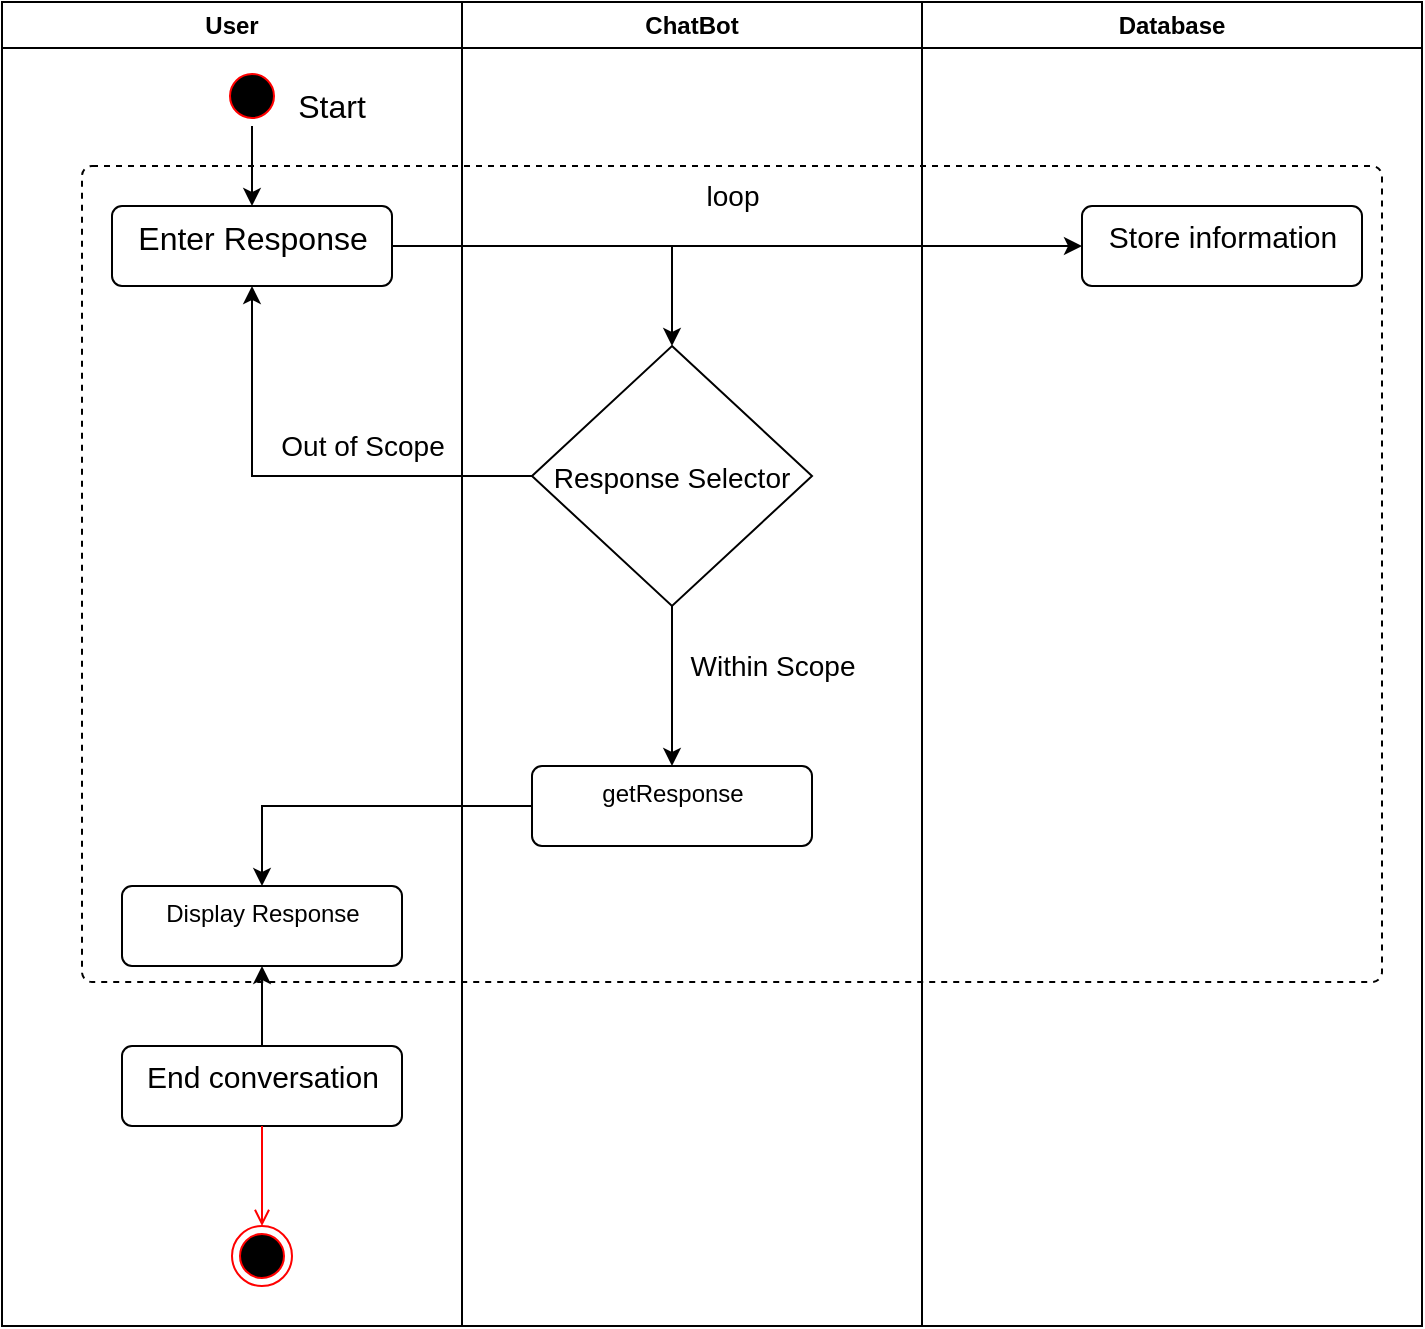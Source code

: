 <mxfile version="13.9.9" type="device"><diagram name="Page-1" id="e7e014a7-5840-1c2e-5031-d8a46d1fe8dd"><mxGraphModel dx="4340" dy="2510" grid="1" gridSize="10" guides="1" tooltips="1" connect="1" arrows="1" fold="1" page="1" pageScale="1" pageWidth="1169" pageHeight="826" background="#ffffff" math="0" shadow="0"><root><mxCell id="0"/><mxCell id="1" parent="0"/><mxCell id="2" value="User" style="swimlane;whiteSpace=wrap" parent="1" vertex="1"><mxGeometry x="240" y="128" width="230" height="662" as="geometry"/></mxCell><mxCell id="Gt_AEB_363nIi_9GTVxi-57" value="loop" style="html=1;align=center;verticalAlign=top;rounded=1;absoluteArcSize=1;arcSize=10;dashed=1;fontSize=14;" vertex="1" parent="2"><mxGeometry x="40" y="82" width="650" height="408" as="geometry"/></mxCell><mxCell id="Gt_AEB_363nIi_9GTVxi-43" style="edgeStyle=orthogonalEdgeStyle;rounded=0;orthogonalLoop=1;jettySize=auto;html=1;entryX=0.5;entryY=0;entryDx=0;entryDy=0;" edge="1" parent="2" source="5" target="Gt_AEB_363nIi_9GTVxi-41"><mxGeometry relative="1" as="geometry"><mxPoint x="120" y="62" as="sourcePoint"/></mxGeometry></mxCell><mxCell id="5" value="" style="ellipse;shape=startState;fillColor=#000000;strokeColor=#ff0000;" parent="2" vertex="1"><mxGeometry x="110" y="32" width="30" height="30" as="geometry"/></mxCell><mxCell id="Gt_AEB_363nIi_9GTVxi-41" value="&lt;font style=&quot;font-size: 16px&quot;&gt;Enter Response&lt;/font&gt;" style="html=1;align=center;verticalAlign=top;rounded=1;absoluteArcSize=1;arcSize=10;dashed=0;" vertex="1" parent="2"><mxGeometry x="55" y="102" width="140" height="40" as="geometry"/></mxCell><mxCell id="Gt_AEB_363nIi_9GTVxi-42" value="&lt;font style=&quot;font-size: 16px&quot;&gt;Start&lt;/font&gt;" style="text;html=1;strokeColor=none;fillColor=none;align=center;verticalAlign=middle;whiteSpace=wrap;rounded=0;" vertex="1" parent="2"><mxGeometry x="145" y="42" width="40" height="20" as="geometry"/></mxCell><mxCell id="Gt_AEB_363nIi_9GTVxi-53" value="Display Response" style="html=1;align=center;verticalAlign=top;rounded=1;absoluteArcSize=1;arcSize=10;dashed=0;" vertex="1" parent="2"><mxGeometry x="60" y="442" width="140" height="40" as="geometry"/></mxCell><mxCell id="38" value="" style="ellipse;shape=endState;fillColor=#000000;strokeColor=#ff0000" parent="2" vertex="1"><mxGeometry x="115" y="612" width="30" height="30" as="geometry"/></mxCell><mxCell id="Gt_AEB_363nIi_9GTVxi-60" style="edgeStyle=orthogonalEdgeStyle;rounded=0;orthogonalLoop=1;jettySize=auto;html=1;exitX=0.5;exitY=0;exitDx=0;exitDy=0;fontSize=14;" edge="1" parent="2" source="Gt_AEB_363nIi_9GTVxi-59" target="Gt_AEB_363nIi_9GTVxi-53"><mxGeometry relative="1" as="geometry"/></mxCell><mxCell id="Gt_AEB_363nIi_9GTVxi-59" value="&lt;font style=&quot;font-size: 15px&quot;&gt;End conversation&lt;/font&gt;" style="html=1;align=center;verticalAlign=top;rounded=1;absoluteArcSize=1;arcSize=10;dashed=0;" vertex="1" parent="2"><mxGeometry x="60" y="522" width="140" height="40" as="geometry"/></mxCell><mxCell id="39" value="" style="endArrow=open;strokeColor=#FF0000;endFill=1;rounded=0;exitX=0.5;exitY=1;exitDx=0;exitDy=0;" parent="2" source="Gt_AEB_363nIi_9GTVxi-59" target="38" edge="1"><mxGeometry relative="1" as="geometry"><mxPoint x="605" y="455" as="sourcePoint"/></mxGeometry></mxCell><mxCell id="Gt_AEB_363nIi_9GTVxi-56" value="Out of Scope" style="text;html=1;align=center;verticalAlign=middle;resizable=0;points=[];autosize=1;fontSize=14;" vertex="1" parent="2"><mxGeometry x="130" y="212" width="100" height="20" as="geometry"/></mxCell><mxCell id="3" value="ChatBot" style="swimlane;whiteSpace=wrap" parent="1" vertex="1"><mxGeometry x="470" y="128" width="230" height="662" as="geometry"/></mxCell><mxCell id="Gt_AEB_363nIi_9GTVxi-51" style="edgeStyle=orthogonalEdgeStyle;rounded=0;orthogonalLoop=1;jettySize=auto;html=1;exitX=0.5;exitY=1;exitDx=0;exitDy=0;entryX=0.5;entryY=0;entryDx=0;entryDy=0;fontSize=14;" edge="1" parent="3" source="Gt_AEB_363nIi_9GTVxi-48" target="Gt_AEB_363nIi_9GTVxi-50"><mxGeometry relative="1" as="geometry"/></mxCell><mxCell id="Gt_AEB_363nIi_9GTVxi-48" value="Response Selector" style="rhombus;fontSize=14;" vertex="1" parent="3"><mxGeometry x="35" y="172" width="140" height="130" as="geometry"/></mxCell><mxCell id="Gt_AEB_363nIi_9GTVxi-50" value="getResponse" style="html=1;align=center;verticalAlign=top;rounded=1;absoluteArcSize=1;arcSize=10;dashed=0;" vertex="1" parent="3"><mxGeometry x="35" y="382" width="140" height="40" as="geometry"/></mxCell><mxCell id="Gt_AEB_363nIi_9GTVxi-52" value="Within Scope" style="text;html=1;align=center;verticalAlign=middle;resizable=0;points=[];autosize=1;fontSize=14;" vertex="1" parent="3"><mxGeometry x="105" y="322" width="100" height="20" as="geometry"/></mxCell><mxCell id="4" value="Database" style="swimlane;whiteSpace=wrap" parent="1" vertex="1"><mxGeometry x="700" y="128" width="250" height="662" as="geometry"/></mxCell><mxCell id="Gt_AEB_363nIi_9GTVxi-44" value="&lt;font style=&quot;font-size: 15px&quot;&gt;Store information&lt;/font&gt;" style="html=1;align=center;verticalAlign=top;rounded=1;absoluteArcSize=1;arcSize=10;dashed=0;" vertex="1" parent="4"><mxGeometry x="80" y="102" width="140" height="40" as="geometry"/></mxCell><mxCell id="Gt_AEB_363nIi_9GTVxi-45" style="edgeStyle=orthogonalEdgeStyle;rounded=0;orthogonalLoop=1;jettySize=auto;html=1;exitX=1;exitY=0.5;exitDx=0;exitDy=0;entryX=0;entryY=0.5;entryDx=0;entryDy=0;" edge="1" parent="1" source="Gt_AEB_363nIi_9GTVxi-41" target="Gt_AEB_363nIi_9GTVxi-44"><mxGeometry relative="1" as="geometry"/></mxCell><mxCell id="Gt_AEB_363nIi_9GTVxi-49" style="edgeStyle=orthogonalEdgeStyle;rounded=0;orthogonalLoop=1;jettySize=auto;html=1;exitX=1;exitY=0.5;exitDx=0;exitDy=0;entryX=0.5;entryY=0;entryDx=0;entryDy=0;" edge="1" parent="1" source="Gt_AEB_363nIi_9GTVxi-41" target="Gt_AEB_363nIi_9GTVxi-48"><mxGeometry relative="1" as="geometry"/></mxCell><mxCell id="Gt_AEB_363nIi_9GTVxi-54" style="edgeStyle=orthogonalEdgeStyle;rounded=0;orthogonalLoop=1;jettySize=auto;html=1;exitX=0;exitY=0.5;exitDx=0;exitDy=0;fontSize=14;" edge="1" parent="1" source="Gt_AEB_363nIi_9GTVxi-50" target="Gt_AEB_363nIi_9GTVxi-53"><mxGeometry relative="1" as="geometry"/></mxCell><mxCell id="Gt_AEB_363nIi_9GTVxi-55" style="edgeStyle=orthogonalEdgeStyle;rounded=0;orthogonalLoop=1;jettySize=auto;html=1;fontSize=14;entryX=0.5;entryY=1;entryDx=0;entryDy=0;exitX=0;exitY=0.5;exitDx=0;exitDy=0;" edge="1" parent="1" source="Gt_AEB_363nIi_9GTVxi-48" target="Gt_AEB_363nIi_9GTVxi-41"><mxGeometry relative="1" as="geometry"><mxPoint x="860" y="280" as="targetPoint"/><Array as="points"/></mxGeometry></mxCell></root></mxGraphModel></diagram></mxfile>